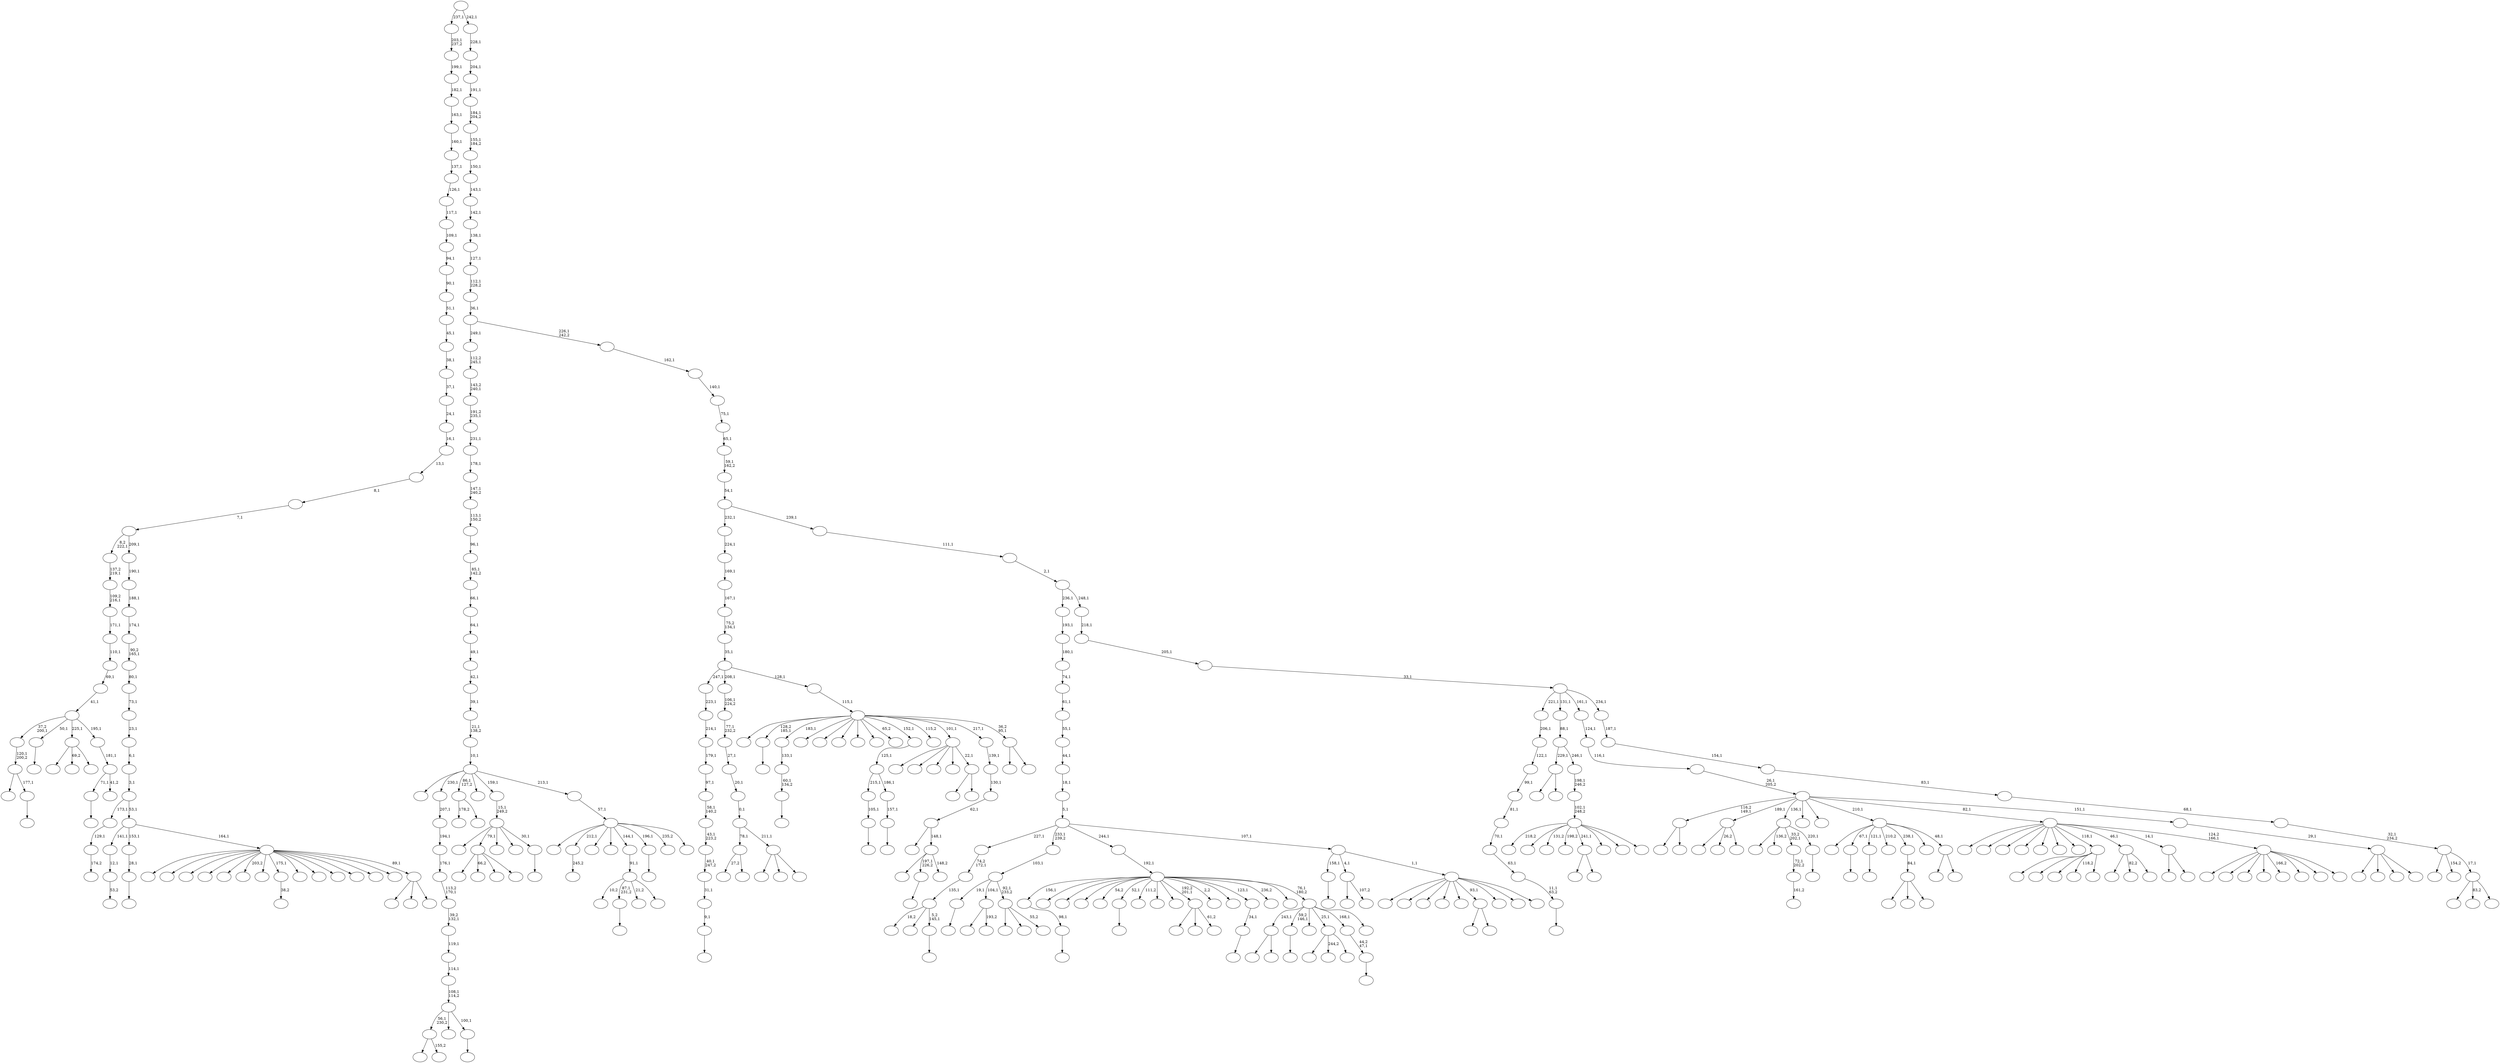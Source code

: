 digraph T {
	450 [label=""]
	449 [label=""]
	448 [label=""]
	447 [label=""]
	446 [label=""]
	445 [label=""]
	444 [label=""]
	443 [label=""]
	442 [label=""]
	441 [label=""]
	440 [label=""]
	439 [label=""]
	438 [label=""]
	437 [label=""]
	436 [label=""]
	435 [label=""]
	434 [label=""]
	433 [label=""]
	432 [label=""]
	431 [label=""]
	430 [label=""]
	429 [label=""]
	428 [label=""]
	427 [label=""]
	426 [label=""]
	425 [label=""]
	424 [label=""]
	423 [label=""]
	422 [label=""]
	421 [label=""]
	420 [label=""]
	419 [label=""]
	418 [label=""]
	417 [label=""]
	416 [label=""]
	415 [label=""]
	414 [label=""]
	413 [label=""]
	412 [label=""]
	411 [label=""]
	410 [label=""]
	409 [label=""]
	408 [label=""]
	407 [label=""]
	406 [label=""]
	405 [label=""]
	404 [label=""]
	403 [label=""]
	402 [label=""]
	401 [label=""]
	400 [label=""]
	399 [label=""]
	398 [label=""]
	397 [label=""]
	396 [label=""]
	395 [label=""]
	394 [label=""]
	393 [label=""]
	392 [label=""]
	391 [label=""]
	390 [label=""]
	389 [label=""]
	388 [label=""]
	387 [label=""]
	386 [label=""]
	385 [label=""]
	384 [label=""]
	383 [label=""]
	382 [label=""]
	381 [label=""]
	380 [label=""]
	379 [label=""]
	378 [label=""]
	377 [label=""]
	376 [label=""]
	375 [label=""]
	374 [label=""]
	373 [label=""]
	372 [label=""]
	371 [label=""]
	370 [label=""]
	369 [label=""]
	368 [label=""]
	367 [label=""]
	366 [label=""]
	365 [label=""]
	364 [label=""]
	363 [label=""]
	362 [label=""]
	361 [label=""]
	360 [label=""]
	359 [label=""]
	358 [label=""]
	357 [label=""]
	356 [label=""]
	355 [label=""]
	354 [label=""]
	353 [label=""]
	352 [label=""]
	351 [label=""]
	350 [label=""]
	349 [label=""]
	348 [label=""]
	347 [label=""]
	346 [label=""]
	345 [label=""]
	344 [label=""]
	343 [label=""]
	342 [label=""]
	341 [label=""]
	340 [label=""]
	339 [label=""]
	338 [label=""]
	337 [label=""]
	336 [label=""]
	335 [label=""]
	334 [label=""]
	333 [label=""]
	332 [label=""]
	331 [label=""]
	330 [label=""]
	329 [label=""]
	328 [label=""]
	327 [label=""]
	326 [label=""]
	325 [label=""]
	324 [label=""]
	323 [label=""]
	322 [label=""]
	321 [label=""]
	320 [label=""]
	319 [label=""]
	318 [label=""]
	317 [label=""]
	316 [label=""]
	315 [label=""]
	314 [label=""]
	313 [label=""]
	312 [label=""]
	311 [label=""]
	310 [label=""]
	309 [label=""]
	308 [label=""]
	307 [label=""]
	306 [label=""]
	305 [label=""]
	304 [label=""]
	303 [label=""]
	302 [label=""]
	301 [label=""]
	300 [label=""]
	299 [label=""]
	298 [label=""]
	297 [label=""]
	296 [label=""]
	295 [label=""]
	294 [label=""]
	293 [label=""]
	292 [label=""]
	291 [label=""]
	290 [label=""]
	289 [label=""]
	288 [label=""]
	287 [label=""]
	286 [label=""]
	285 [label=""]
	284 [label=""]
	283 [label=""]
	282 [label=""]
	281 [label=""]
	280 [label=""]
	279 [label=""]
	278 [label=""]
	277 [label=""]
	276 [label=""]
	275 [label=""]
	274 [label=""]
	273 [label=""]
	272 [label=""]
	271 [label=""]
	270 [label=""]
	269 [label=""]
	268 [label=""]
	267 [label=""]
	266 [label=""]
	265 [label=""]
	264 [label=""]
	263 [label=""]
	262 [label=""]
	261 [label=""]
	260 [label=""]
	259 [label=""]
	258 [label=""]
	257 [label=""]
	256 [label=""]
	255 [label=""]
	254 [label=""]
	253 [label=""]
	252 [label=""]
	251 [label=""]
	250 [label=""]
	249 [label=""]
	248 [label=""]
	247 [label=""]
	246 [label=""]
	245 [label=""]
	244 [label=""]
	243 [label=""]
	242 [label=""]
	241 [label=""]
	240 [label=""]
	239 [label=""]
	238 [label=""]
	237 [label=""]
	236 [label=""]
	235 [label=""]
	234 [label=""]
	233 [label=""]
	232 [label=""]
	231 [label=""]
	230 [label=""]
	229 [label=""]
	228 [label=""]
	227 [label=""]
	226 [label=""]
	225 [label=""]
	224 [label=""]
	223 [label=""]
	222 [label=""]
	221 [label=""]
	220 [label=""]
	219 [label=""]
	218 [label=""]
	217 [label=""]
	216 [label=""]
	215 [label=""]
	214 [label=""]
	213 [label=""]
	212 [label=""]
	211 [label=""]
	210 [label=""]
	209 [label=""]
	208 [label=""]
	207 [label=""]
	206 [label=""]
	205 [label=""]
	204 [label=""]
	203 [label=""]
	202 [label=""]
	201 [label=""]
	200 [label=""]
	199 [label=""]
	198 [label=""]
	197 [label=""]
	196 [label=""]
	195 [label=""]
	194 [label=""]
	193 [label=""]
	192 [label=""]
	191 [label=""]
	190 [label=""]
	189 [label=""]
	188 [label=""]
	187 [label=""]
	186 [label=""]
	185 [label=""]
	184 [label=""]
	183 [label=""]
	182 [label=""]
	181 [label=""]
	180 [label=""]
	179 [label=""]
	178 [label=""]
	177 [label=""]
	176 [label=""]
	175 [label=""]
	174 [label=""]
	173 [label=""]
	172 [label=""]
	171 [label=""]
	170 [label=""]
	169 [label=""]
	168 [label=""]
	167 [label=""]
	166 [label=""]
	165 [label=""]
	164 [label=""]
	163 [label=""]
	162 [label=""]
	161 [label=""]
	160 [label=""]
	159 [label=""]
	158 [label=""]
	157 [label=""]
	156 [label=""]
	155 [label=""]
	154 [label=""]
	153 [label=""]
	152 [label=""]
	151 [label=""]
	150 [label=""]
	149 [label=""]
	148 [label=""]
	147 [label=""]
	146 [label=""]
	145 [label=""]
	144 [label=""]
	143 [label=""]
	142 [label=""]
	141 [label=""]
	140 [label=""]
	139 [label=""]
	138 [label=""]
	137 [label=""]
	136 [label=""]
	135 [label=""]
	134 [label=""]
	133 [label=""]
	132 [label=""]
	131 [label=""]
	130 [label=""]
	129 [label=""]
	128 [label=""]
	127 [label=""]
	126 [label=""]
	125 [label=""]
	124 [label=""]
	123 [label=""]
	122 [label=""]
	121 [label=""]
	120 [label=""]
	119 [label=""]
	118 [label=""]
	117 [label=""]
	116 [label=""]
	115 [label=""]
	114 [label=""]
	113 [label=""]
	112 [label=""]
	111 [label=""]
	110 [label=""]
	109 [label=""]
	108 [label=""]
	107 [label=""]
	106 [label=""]
	105 [label=""]
	104 [label=""]
	103 [label=""]
	102 [label=""]
	101 [label=""]
	100 [label=""]
	99 [label=""]
	98 [label=""]
	97 [label=""]
	96 [label=""]
	95 [label=""]
	94 [label=""]
	93 [label=""]
	92 [label=""]
	91 [label=""]
	90 [label=""]
	89 [label=""]
	88 [label=""]
	87 [label=""]
	86 [label=""]
	85 [label=""]
	84 [label=""]
	83 [label=""]
	82 [label=""]
	81 [label=""]
	80 [label=""]
	79 [label=""]
	78 [label=""]
	77 [label=""]
	76 [label=""]
	75 [label=""]
	74 [label=""]
	73 [label=""]
	72 [label=""]
	71 [label=""]
	70 [label=""]
	69 [label=""]
	68 [label=""]
	67 [label=""]
	66 [label=""]
	65 [label=""]
	64 [label=""]
	63 [label=""]
	62 [label=""]
	61 [label=""]
	60 [label=""]
	59 [label=""]
	58 [label=""]
	57 [label=""]
	56 [label=""]
	55 [label=""]
	54 [label=""]
	53 [label=""]
	52 [label=""]
	51 [label=""]
	50 [label=""]
	49 [label=""]
	48 [label=""]
	47 [label=""]
	46 [label=""]
	45 [label=""]
	44 [label=""]
	43 [label=""]
	42 [label=""]
	41 [label=""]
	40 [label=""]
	39 [label=""]
	38 [label=""]
	37 [label=""]
	36 [label=""]
	35 [label=""]
	34 [label=""]
	33 [label=""]
	32 [label=""]
	31 [label=""]
	30 [label=""]
	29 [label=""]
	28 [label=""]
	27 [label=""]
	26 [label=""]
	25 [label=""]
	24 [label=""]
	23 [label=""]
	22 [label=""]
	21 [label=""]
	20 [label=""]
	19 [label=""]
	18 [label=""]
	17 [label=""]
	16 [label=""]
	15 [label=""]
	14 [label=""]
	13 [label=""]
	12 [label=""]
	11 [label=""]
	10 [label=""]
	9 [label=""]
	8 [label=""]
	7 [label=""]
	6 [label=""]
	5 [label=""]
	4 [label=""]
	3 [label=""]
	2 [label=""]
	1 [label=""]
	0 [label=""]
	449 -> 450 [label=""]
	448 -> 449 [label="98,1"]
	436 -> 437 [label=""]
	434 -> 435 [label=""]
	429 -> 438 [label=""]
	429 -> 430 [label=""]
	409 -> 410 [label=""]
	407 -> 408 [label=""]
	406 -> 407 [label="9,1"]
	405 -> 406 [label="31,1"]
	404 -> 405 [label="40,1\n247,2"]
	403 -> 404 [label="43,1\n223,2"]
	402 -> 403 [label="58,1\n140,2"]
	401 -> 402 [label="97,1"]
	400 -> 401 [label="179,1"]
	399 -> 400 [label="214,1"]
	398 -> 399 [label="223,1"]
	387 -> 388 [label=""]
	385 -> 386 [label=""]
	384 -> 385 [label="60,1\n134,2"]
	383 -> 384 [label="133,1"]
	381 -> 382 [label=""]
	380 -> 427 [label="18,2"]
	380 -> 424 [label=""]
	380 -> 381 [label="5,2\n145,1"]
	379 -> 380 [label="135,1"]
	378 -> 379 [label="74,2\n172,1"]
	376 -> 377 [label="245,2"]
	370 -> 371 [label=""]
	369 -> 370 [label="105,1"]
	362 -> 414 [label=""]
	362 -> 363 [label="155,2"]
	349 -> 425 [label=""]
	349 -> 394 [label="26,2"]
	349 -> 350 [label=""]
	342 -> 343 [label=""]
	341 -> 362 [label="56,1\n230,2"]
	341 -> 358 [label=""]
	341 -> 342 [label="100,1"]
	340 -> 341 [label="108,1\n114,2"]
	339 -> 340 [label="114,1"]
	338 -> 339 [label="119,1"]
	337 -> 338 [label="39,2\n132,1"]
	336 -> 337 [label="113,2\n170,1"]
	335 -> 336 [label="176,1"]
	334 -> 335 [label="194,1"]
	333 -> 334 [label="207,1"]
	328 -> 329 [label=""]
	318 -> 319 [label=""]
	316 -> 317 [label=""]
	311 -> 444 [label=""]
	311 -> 391 [label="66,2"]
	311 -> 354 [label=""]
	311 -> 312 [label=""]
	306 -> 307 [label="53,2"]
	305 -> 306 [label="12,1"]
	300 -> 301 [label="174,2"]
	299 -> 300 [label="129,1"]
	296 -> 297 [label="161,2"]
	295 -> 296 [label="72,1\n202,2"]
	293 -> 294 [label="38,2"]
	290 -> 291 [label=""]
	287 -> 322 [label=""]
	287 -> 288 [label=""]
	285 -> 428 [label=""]
	285 -> 286 [label=""]
	282 -> 283 [label=""]
	281 -> 355 [label=""]
	281 -> 282 [label="177,1"]
	280 -> 281 [label="120,1\n200,2"]
	278 -> 279 [label=""]
	275 -> 276 [label=""]
	274 -> 442 [label=""]
	274 -> 345 [label="136,2"]
	274 -> 295 [label="33,2\n202,1"]
	274 -> 275 [label="220,1"]
	262 -> 263 [label=""]
	261 -> 262 [label="11,1\n63,2"]
	260 -> 261 [label="63,1"]
	259 -> 260 [label="70,1"]
	258 -> 259 [label="81,1"]
	257 -> 258 [label="99,1"]
	256 -> 257 [label="122,1"]
	255 -> 256 [label="206,1"]
	250 -> 389 [label=""]
	250 -> 253 [label=""]
	250 -> 251 [label="61,2"]
	248 -> 249 [label=""]
	244 -> 433 [label="10,2"]
	244 -> 316 [label="87,1\n231,2"]
	244 -> 303 [label="21,2"]
	244 -> 245 [label=""]
	243 -> 244 [label="91,1"]
	241 -> 242 [label=""]
	240 -> 241 [label="157,1"]
	239 -> 369 [label="215,1"]
	239 -> 240 [label="186,1"]
	238 -> 239 [label="125,1"]
	236 -> 367 [label="178,2"]
	236 -> 237 [label=""]
	226 -> 413 [label="27,2"]
	226 -> 227 [label=""]
	224 -> 332 [label=""]
	224 -> 325 [label=""]
	224 -> 273 [label=""]
	224 -> 228 [label="118,2"]
	224 -> 225 [label=""]
	220 -> 431 [label=""]
	220 -> 330 [label="69,2"]
	220 -> 221 [label=""]
	218 -> 390 [label=""]
	218 -> 219 [label=""]
	215 -> 267 [label=""]
	215 -> 233 [label="82,2"]
	215 -> 216 [label=""]
	213 -> 324 [label=""]
	213 -> 214 [label=""]
	211 -> 313 [label=""]
	211 -> 212 [label="193,2"]
	209 -> 445 [label=""]
	209 -> 432 [label="244,2"]
	209 -> 210 [label=""]
	207 -> 208 [label=""]
	206 -> 207 [label="28,1"]
	203 -> 373 [label=""]
	203 -> 204 [label="107,2"]
	201 -> 202 [label=""]
	200 -> 201 [label="44,2\n47,1"]
	198 -> 199 [label=""]
	197 -> 198 [label="34,1"]
	190 -> 326 [label=""]
	190 -> 205 [label=""]
	190 -> 191 [label=""]
	189 -> 190 [label="84,1"]
	187 -> 374 [label=""]
	187 -> 308 [label=""]
	187 -> 188 [label=""]
	186 -> 226 [label="78,1"]
	186 -> 187 [label="211,1"]
	185 -> 186 [label="0,1"]
	184 -> 185 [label="20,1"]
	183 -> 184 [label="27,1"]
	182 -> 183 [label="77,1\n232,2"]
	181 -> 182 [label="106,1\n224,2"]
	175 -> 176 [label=""]
	174 -> 393 [label=""]
	174 -> 311 [label="79,1"]
	174 -> 277 [label=""]
	174 -> 272 [label=""]
	174 -> 175 [label="30,1"]
	173 -> 174 [label="15,1\n249,2"]
	171 -> 268 [label=""]
	171 -> 172 [label=""]
	167 -> 168 [label=""]
	163 -> 164 [label=""]
	160 -> 409 [label="71,1"]
	160 -> 161 [label="41,2"]
	159 -> 160 [label="181,1"]
	158 -> 280 [label="37,2\n200,1"]
	158 -> 248 [label="50,1"]
	158 -> 220 [label="225,1"]
	158 -> 159 [label="195,1"]
	157 -> 158 [label="41,1"]
	156 -> 157 [label="69,1"]
	155 -> 156 [label="110,1"]
	154 -> 155 [label="171,1"]
	153 -> 154 [label="109,2\n216,1"]
	152 -> 153 [label="137,2\n219,1"]
	150 -> 352 [label=""]
	150 -> 270 [label=""]
	150 -> 151 [label="55,2"]
	149 -> 436 [label="19,1"]
	149 -> 211 [label="104,1"]
	149 -> 150 [label="92,1\n233,2"]
	148 -> 149 [label="103,1"]
	146 -> 392 [label=""]
	146 -> 147 [label=""]
	145 -> 420 [label=""]
	145 -> 353 [label=""]
	145 -> 252 [label=""]
	145 -> 230 [label=""]
	145 -> 146 [label="22,1"]
	142 -> 447 [label=""]
	142 -> 163 [label="197,1\n226,2"]
	142 -> 143 [label="148,2"]
	141 -> 351 [label=""]
	141 -> 142 [label="148,1"]
	140 -> 141 [label="62,1"]
	139 -> 140 [label="130,1"]
	138 -> 139 [label="139,1"]
	136 -> 269 [label=""]
	136 -> 137 [label=""]
	135 -> 365 [label=""]
	135 -> 328 [label="67,1"]
	135 -> 290 [label="121,1"]
	135 -> 196 [label="210,2"]
	135 -> 189 [label="238,1"]
	135 -> 178 [label=""]
	135 -> 136 [label="48,1"]
	132 -> 285 [label="243,1"]
	132 -> 278 [label="59,2\n146,1"]
	132 -> 264 [label=""]
	132 -> 209 [label="25,1"]
	132 -> 200 [label="168,1"]
	132 -> 133 [label=""]
	131 -> 448 [label="156,1"]
	131 -> 426 [label=""]
	131 -> 423 [label=""]
	131 -> 360 [label=""]
	131 -> 344 [label="54,2"]
	131 -> 318 [label="52,1"]
	131 -> 304 [label="111,2"]
	131 -> 284 [label=""]
	131 -> 266 [label=""]
	131 -> 250 [label="192,2\n201,1"]
	131 -> 247 [label="2,2"]
	131 -> 217 [label=""]
	131 -> 197 [label="123,1"]
	131 -> 180 [label="236,2"]
	131 -> 166 [label=""]
	131 -> 132 [label="76,1\n180,2"]
	130 -> 131 [label="192,1"]
	128 -> 421 [label="218,2"]
	128 -> 419 [label=""]
	128 -> 417 [label="131,2"]
	128 -> 302 [label="198,2"]
	128 -> 287 [label="241,1"]
	128 -> 193 [label=""]
	128 -> 169 [label=""]
	128 -> 129 [label=""]
	127 -> 128 [label="102,1\n248,2"]
	126 -> 127 [label="198,1\n246,2"]
	125 -> 218 [label="229,1"]
	125 -> 126 [label="246,1"]
	124 -> 125 [label="88,1"]
	122 -> 357 [label=""]
	122 -> 321 [label=""]
	122 -> 320 [label=""]
	122 -> 232 [label=""]
	122 -> 229 [label=""]
	122 -> 171 [label="93,1"]
	122 -> 162 [label=""]
	122 -> 144 [label=""]
	122 -> 123 [label=""]
	121 -> 434 [label="158,1"]
	121 -> 203 [label="4,1"]
	121 -> 122 [label="1,1"]
	120 -> 378 [label="227,1"]
	120 -> 148 [label="233,1\n239,2"]
	120 -> 130 [label="244,1"]
	120 -> 121 [label="107,1"]
	119 -> 120 [label="5,1"]
	118 -> 119 [label="18,1"]
	117 -> 118 [label="44,1"]
	116 -> 117 [label="55,1"]
	115 -> 116 [label="61,1"]
	114 -> 115 [label="74,1"]
	113 -> 114 [label="180,1"]
	112 -> 113 [label="193,1"]
	110 -> 375 [label=""]
	110 -> 111 [label=""]
	109 -> 446 [label=""]
	109 -> 387 [label="128,2\n185,1"]
	109 -> 383 [label="183,1"]
	109 -> 368 [label=""]
	109 -> 364 [label=""]
	109 -> 361 [label=""]
	109 -> 347 [label=""]
	109 -> 346 [label=""]
	109 -> 309 [label="65,2"]
	109 -> 238 [label="152,1"]
	109 -> 223 [label="115,2"]
	109 -> 145 [label="101,1"]
	109 -> 138 [label="217,1"]
	109 -> 110 [label="36,2\n95,1"]
	108 -> 109 [label="115,1"]
	107 -> 398 [label="247,1"]
	107 -> 181 [label="208,1"]
	107 -> 108 [label="128,1"]
	106 -> 107 [label="35,1"]
	105 -> 106 [label="75,2\n134,1"]
	104 -> 105 [label="167,1"]
	103 -> 104 [label="169,1"]
	102 -> 103 [label="224,1"]
	99 -> 422 [label=""]
	99 -> 376 [label="212,1"]
	99 -> 372 [label=""]
	99 -> 292 [label=""]
	99 -> 243 [label="144,1"]
	99 -> 167 [label="196,1"]
	99 -> 101 [label="235,2"]
	99 -> 100 [label=""]
	98 -> 99 [label="57,1"]
	97 -> 395 [label=""]
	97 -> 333 [label="230,1"]
	97 -> 236 [label="86,1\n127,2"]
	97 -> 179 [label=""]
	97 -> 173 [label="159,1"]
	97 -> 98 [label="213,1"]
	96 -> 97 [label="10,1"]
	95 -> 96 [label="21,1\n138,2"]
	94 -> 95 [label="39,1"]
	93 -> 94 [label="42,1"]
	92 -> 93 [label="49,1"]
	91 -> 92 [label="64,1"]
	90 -> 91 [label="66,1"]
	89 -> 90 [label="85,1\n142,2"]
	88 -> 89 [label="96,1"]
	87 -> 88 [label="113,1\n150,2"]
	86 -> 87 [label="147,1\n240,2"]
	85 -> 86 [label="178,1"]
	84 -> 85 [label="231,1"]
	83 -> 84 [label="191,2\n235,1"]
	82 -> 83 [label="143,2\n240,1"]
	81 -> 82 [label="112,2\n245,1"]
	79 -> 415 [label=""]
	79 -> 366 [label=""]
	79 -> 265 [label=""]
	79 -> 222 [label=""]
	79 -> 195 [label="166,2"]
	79 -> 177 [label=""]
	79 -> 134 [label=""]
	79 -> 80 [label=""]
	78 -> 443 [label=""]
	78 -> 441 [label=""]
	78 -> 412 [label=""]
	78 -> 359 [label=""]
	78 -> 356 [label=""]
	78 -> 323 [label=""]
	78 -> 310 [label=""]
	78 -> 224 [label="118,1"]
	78 -> 215 [label="46,1"]
	78 -> 213 [label="14,1"]
	78 -> 79 [label="124,2\n166,1"]
	76 -> 315 [label=""]
	76 -> 298 [label=""]
	76 -> 77 [label=""]
	75 -> 440 [label=""]
	75 -> 418 [label=""]
	75 -> 397 [label=""]
	75 -> 396 [label=""]
	75 -> 331 [label=""]
	75 -> 327 [label="203,2"]
	75 -> 314 [label=""]
	75 -> 293 [label="175,1"]
	75 -> 246 [label=""]
	75 -> 235 [label=""]
	75 -> 234 [label=""]
	75 -> 231 [label=""]
	75 -> 194 [label=""]
	75 -> 170 [label=""]
	75 -> 76 [label="89,1"]
	74 -> 305 [label="141,1"]
	74 -> 206 [label="153,1"]
	74 -> 75 [label="164,1"]
	73 -> 299 [label="173,1"]
	73 -> 74 [label="53,1"]
	72 -> 73 [label="3,1"]
	71 -> 72 [label="6,1"]
	70 -> 71 [label="23,1"]
	69 -> 70 [label="73,1"]
	68 -> 69 [label="80,1"]
	67 -> 68 [label="90,2\n165,1"]
	66 -> 67 [label="174,1"]
	65 -> 66 [label="188,1"]
	64 -> 65 [label="190,1"]
	63 -> 152 [label="8,2\n222,1"]
	63 -> 64 [label="209,1"]
	62 -> 63 [label="7,1"]
	61 -> 62 [label="8,1"]
	60 -> 61 [label="13,1"]
	59 -> 60 [label="16,1"]
	58 -> 59 [label="24,1"]
	57 -> 58 [label="37,1"]
	56 -> 57 [label="38,1"]
	55 -> 56 [label="45,1"]
	54 -> 55 [label="51,1"]
	53 -> 54 [label="90,1"]
	52 -> 53 [label="94,1"]
	51 -> 52 [label="109,1"]
	50 -> 51 [label="117,1"]
	49 -> 50 [label="126,1"]
	48 -> 49 [label="137,1"]
	47 -> 48 [label="160,1"]
	46 -> 47 [label="163,1"]
	45 -> 46 [label="182,1"]
	44 -> 45 [label="199,1"]
	43 -> 44 [label="203,1\n237,2"]
	41 -> 411 [label=""]
	41 -> 348 [label=""]
	41 -> 192 [label=""]
	41 -> 42 [label=""]
	40 -> 41 [label="29,1"]
	39 -> 429 [label="116,2\n149,1"]
	39 -> 349 [label="189,1"]
	39 -> 274 [label="136,1"]
	39 -> 271 [label=""]
	39 -> 165 [label=""]
	39 -> 135 [label="210,1"]
	39 -> 78 [label="82,1"]
	39 -> 40 [label="151,1"]
	38 -> 39 [label="26,1\n205,2"]
	37 -> 38 [label="116,1"]
	36 -> 37 [label="124,1"]
	34 -> 439 [label=""]
	34 -> 254 [label="83,2"]
	34 -> 35 [label=""]
	33 -> 416 [label=""]
	33 -> 289 [label="154,2"]
	33 -> 34 [label="17,1"]
	32 -> 33 [label="32,1\n234,2"]
	31 -> 32 [label="68,1"]
	30 -> 31 [label="83,1"]
	29 -> 30 [label="154,1"]
	28 -> 29 [label="187,1"]
	27 -> 255 [label="221,1"]
	27 -> 124 [label="131,1"]
	27 -> 36 [label="161,1"]
	27 -> 28 [label="234,1"]
	26 -> 27 [label="33,1"]
	25 -> 26 [label="205,1"]
	24 -> 25 [label="218,1"]
	23 -> 112 [label="236,1"]
	23 -> 24 [label="248,1"]
	22 -> 23 [label="2,1"]
	21 -> 22 [label="111,1"]
	20 -> 102 [label="232,1"]
	20 -> 21 [label="239,1"]
	19 -> 20 [label="54,1"]
	18 -> 19 [label="59,1\n162,2"]
	17 -> 18 [label="65,1"]
	16 -> 17 [label="75,1"]
	15 -> 16 [label="140,1"]
	14 -> 15 [label="162,1"]
	13 -> 81 [label="249,1"]
	13 -> 14 [label="226,1\n242,2"]
	12 -> 13 [label="36,1"]
	11 -> 12 [label="112,1\n228,2"]
	10 -> 11 [label="127,1"]
	9 -> 10 [label="138,1"]
	8 -> 9 [label="142,1"]
	7 -> 8 [label="143,1"]
	6 -> 7 [label="150,1"]
	5 -> 6 [label="155,1\n184,2"]
	4 -> 5 [label="184,1\n204,2"]
	3 -> 4 [label="191,1"]
	2 -> 3 [label="204,1"]
	1 -> 2 [label="228,1"]
	0 -> 43 [label="237,1"]
	0 -> 1 [label="242,1"]
}
